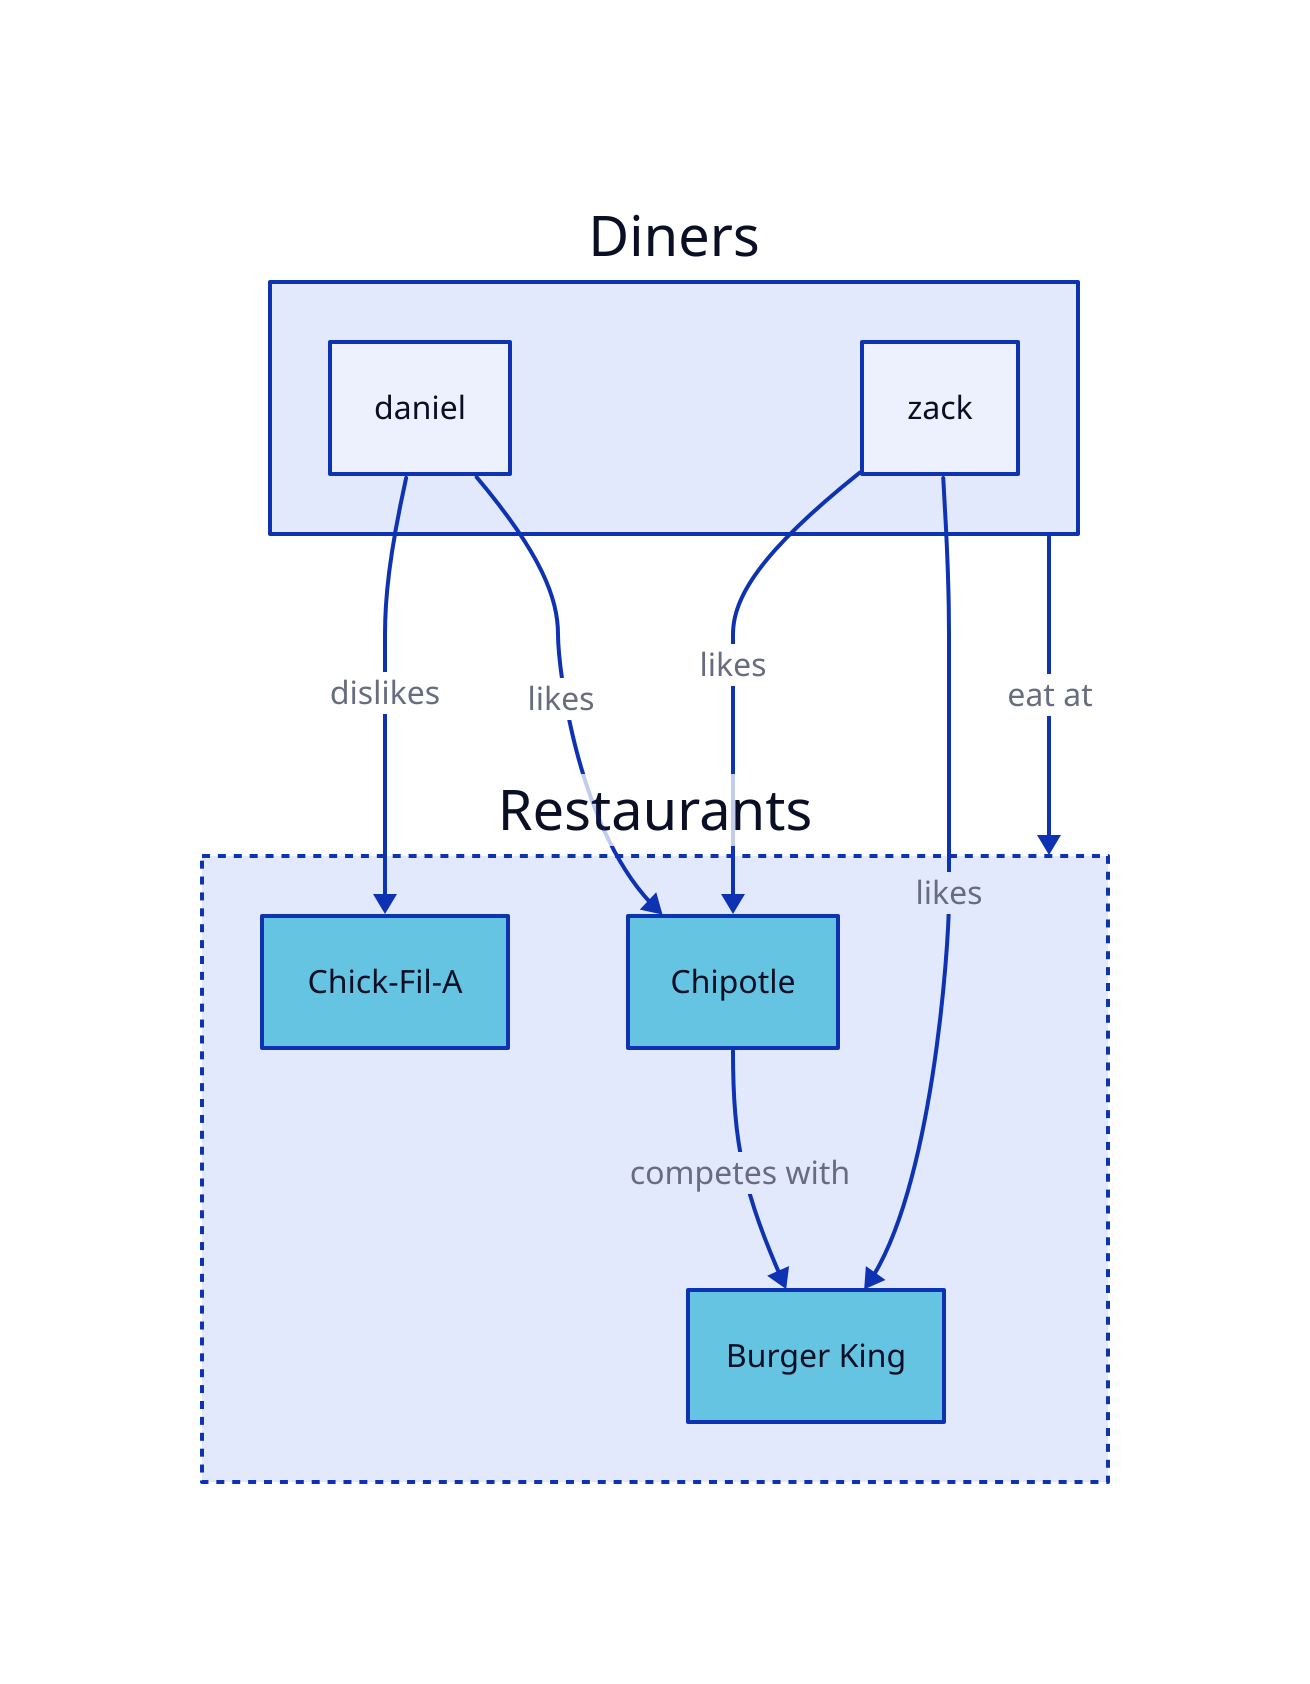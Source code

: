 # -----
# Models
# -----
restaurants: Restaurants {
  style.stroke-dash: 2
  *.style.fill: "#66c4e3"
  chip: Chipotle
  cfa: Chick-Fil-A
  bk: Burger King

  chip -> bk: competes with
}

diners: Diners {
  daniel
  zack
}

# -----
# Model Relationships
# -----
diners -> restaurants: eat at

diners.daniel -> restaurants.chip: likes
diners.daniel -> restaurants.cfa: dislikes

diners.zack -> restaurants.bk: likes
diners.zack -> restaurants.chip: likes
